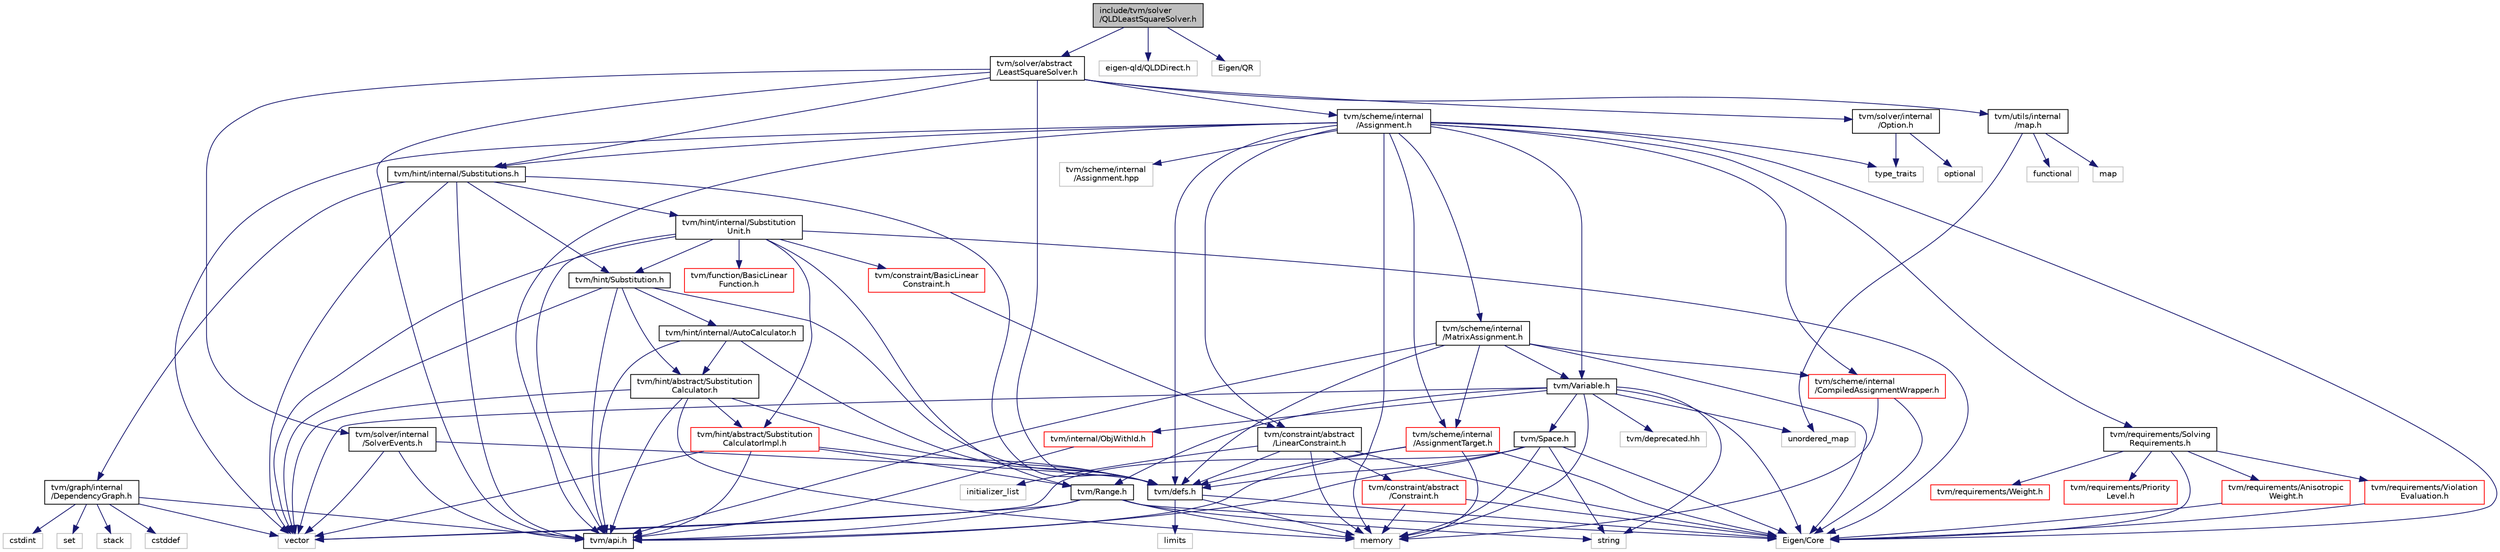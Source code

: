 digraph "include/tvm/solver/QLDLeastSquareSolver.h"
{
 // LATEX_PDF_SIZE
  edge [fontname="Helvetica",fontsize="10",labelfontname="Helvetica",labelfontsize="10"];
  node [fontname="Helvetica",fontsize="10",shape=record];
  Node1 [label="include/tvm/solver\l/QLDLeastSquareSolver.h",height=0.2,width=0.4,color="black", fillcolor="grey75", style="filled", fontcolor="black",tooltip=" "];
  Node1 -> Node2 [color="midnightblue",fontsize="10",style="solid",fontname="Helvetica"];
  Node2 [label="tvm/solver/abstract\l/LeastSquareSolver.h",height=0.2,width=0.4,color="black", fillcolor="white", style="filled",URL="$LeastSquareSolver_8h.html",tooltip=" "];
  Node2 -> Node3 [color="midnightblue",fontsize="10",style="solid",fontname="Helvetica"];
  Node3 [label="tvm/api.h",height=0.2,width=0.4,color="black", fillcolor="white", style="filled",URL="$api_8h.html",tooltip=" "];
  Node2 -> Node4 [color="midnightblue",fontsize="10",style="solid",fontname="Helvetica"];
  Node4 [label="tvm/defs.h",height=0.2,width=0.4,color="black", fillcolor="white", style="filled",URL="$defs_8h.html",tooltip=" "];
  Node4 -> Node5 [color="midnightblue",fontsize="10",style="solid",fontname="Helvetica"];
  Node5 [label="limits",height=0.2,width=0.4,color="grey75", fillcolor="white", style="filled",tooltip=" "];
  Node4 -> Node6 [color="midnightblue",fontsize="10",style="solid",fontname="Helvetica"];
  Node6 [label="memory",height=0.2,width=0.4,color="grey75", fillcolor="white", style="filled",tooltip=" "];
  Node4 -> Node7 [color="midnightblue",fontsize="10",style="solid",fontname="Helvetica"];
  Node7 [label="Eigen/Core",height=0.2,width=0.4,color="grey75", fillcolor="white", style="filled",tooltip=" "];
  Node2 -> Node8 [color="midnightblue",fontsize="10",style="solid",fontname="Helvetica"];
  Node8 [label="tvm/hint/internal/Substitutions.h",height=0.2,width=0.4,color="black", fillcolor="white", style="filled",URL="$Substitutions_8h.html",tooltip=" "];
  Node8 -> Node3 [color="midnightblue",fontsize="10",style="solid",fontname="Helvetica"];
  Node8 -> Node4 [color="midnightblue",fontsize="10",style="solid",fontname="Helvetica"];
  Node8 -> Node9 [color="midnightblue",fontsize="10",style="solid",fontname="Helvetica"];
  Node9 [label="tvm/graph/internal\l/DependencyGraph.h",height=0.2,width=0.4,color="black", fillcolor="white", style="filled",URL="$DependencyGraph_8h.html",tooltip=" "];
  Node9 -> Node3 [color="midnightblue",fontsize="10",style="solid",fontname="Helvetica"];
  Node9 -> Node10 [color="midnightblue",fontsize="10",style="solid",fontname="Helvetica"];
  Node10 [label="cstddef",height=0.2,width=0.4,color="grey75", fillcolor="white", style="filled",tooltip=" "];
  Node9 -> Node11 [color="midnightblue",fontsize="10",style="solid",fontname="Helvetica"];
  Node11 [label="cstdint",height=0.2,width=0.4,color="grey75", fillcolor="white", style="filled",tooltip=" "];
  Node9 -> Node12 [color="midnightblue",fontsize="10",style="solid",fontname="Helvetica"];
  Node12 [label="set",height=0.2,width=0.4,color="grey75", fillcolor="white", style="filled",tooltip=" "];
  Node9 -> Node13 [color="midnightblue",fontsize="10",style="solid",fontname="Helvetica"];
  Node13 [label="stack",height=0.2,width=0.4,color="grey75", fillcolor="white", style="filled",tooltip=" "];
  Node9 -> Node14 [color="midnightblue",fontsize="10",style="solid",fontname="Helvetica"];
  Node14 [label="vector",height=0.2,width=0.4,color="grey75", fillcolor="white", style="filled",tooltip=" "];
  Node8 -> Node15 [color="midnightblue",fontsize="10",style="solid",fontname="Helvetica"];
  Node15 [label="tvm/hint/Substitution.h",height=0.2,width=0.4,color="black", fillcolor="white", style="filled",URL="$Substitution_8h.html",tooltip=" "];
  Node15 -> Node3 [color="midnightblue",fontsize="10",style="solid",fontname="Helvetica"];
  Node15 -> Node4 [color="midnightblue",fontsize="10",style="solid",fontname="Helvetica"];
  Node15 -> Node16 [color="midnightblue",fontsize="10",style="solid",fontname="Helvetica"];
  Node16 [label="tvm/hint/abstract/Substitution\lCalculator.h",height=0.2,width=0.4,color="black", fillcolor="white", style="filled",URL="$SubstitutionCalculator_8h.html",tooltip=" "];
  Node16 -> Node3 [color="midnightblue",fontsize="10",style="solid",fontname="Helvetica"];
  Node16 -> Node4 [color="midnightblue",fontsize="10",style="solid",fontname="Helvetica"];
  Node16 -> Node17 [color="midnightblue",fontsize="10",style="solid",fontname="Helvetica"];
  Node17 [label="tvm/hint/abstract/Substitution\lCalculatorImpl.h",height=0.2,width=0.4,color="red", fillcolor="white", style="filled",URL="$SubstitutionCalculatorImpl_8h.html",tooltip=" "];
  Node17 -> Node3 [color="midnightblue",fontsize="10",style="solid",fontname="Helvetica"];
  Node17 -> Node4 [color="midnightblue",fontsize="10",style="solid",fontname="Helvetica"];
  Node17 -> Node18 [color="midnightblue",fontsize="10",style="solid",fontname="Helvetica"];
  Node18 [label="tvm/Range.h",height=0.2,width=0.4,color="black", fillcolor="white", style="filled",URL="$Range_8h.html",tooltip=" "];
  Node18 -> Node3 [color="midnightblue",fontsize="10",style="solid",fontname="Helvetica"];
  Node18 -> Node7 [color="midnightblue",fontsize="10",style="solid",fontname="Helvetica"];
  Node18 -> Node6 [color="midnightblue",fontsize="10",style="solid",fontname="Helvetica"];
  Node18 -> Node19 [color="midnightblue",fontsize="10",style="solid",fontname="Helvetica"];
  Node19 [label="string",height=0.2,width=0.4,color="grey75", fillcolor="white", style="filled",tooltip=" "];
  Node18 -> Node14 [color="midnightblue",fontsize="10",style="solid",fontname="Helvetica"];
  Node17 -> Node14 [color="midnightblue",fontsize="10",style="solid",fontname="Helvetica"];
  Node16 -> Node6 [color="midnightblue",fontsize="10",style="solid",fontname="Helvetica"];
  Node16 -> Node14 [color="midnightblue",fontsize="10",style="solid",fontname="Helvetica"];
  Node15 -> Node31 [color="midnightblue",fontsize="10",style="solid",fontname="Helvetica"];
  Node31 [label="tvm/hint/internal/AutoCalculator.h",height=0.2,width=0.4,color="black", fillcolor="white", style="filled",URL="$AutoCalculator_8h.html",tooltip=" "];
  Node31 -> Node3 [color="midnightblue",fontsize="10",style="solid",fontname="Helvetica"];
  Node31 -> Node4 [color="midnightblue",fontsize="10",style="solid",fontname="Helvetica"];
  Node31 -> Node16 [color="midnightblue",fontsize="10",style="solid",fontname="Helvetica"];
  Node15 -> Node14 [color="midnightblue",fontsize="10",style="solid",fontname="Helvetica"];
  Node8 -> Node32 [color="midnightblue",fontsize="10",style="solid",fontname="Helvetica"];
  Node32 [label="tvm/hint/internal/Substitution\lUnit.h",height=0.2,width=0.4,color="black", fillcolor="white", style="filled",URL="$SubstitutionUnit_8h.html",tooltip=" "];
  Node32 -> Node3 [color="midnightblue",fontsize="10",style="solid",fontname="Helvetica"];
  Node32 -> Node18 [color="midnightblue",fontsize="10",style="solid",fontname="Helvetica"];
  Node32 -> Node33 [color="midnightblue",fontsize="10",style="solid",fontname="Helvetica"];
  Node33 [label="tvm/constraint/BasicLinear\lConstraint.h",height=0.2,width=0.4,color="red", fillcolor="white", style="filled",URL="$BasicLinearConstraint_8h.html",tooltip=" "];
  Node33 -> Node34 [color="midnightblue",fontsize="10",style="solid",fontname="Helvetica"];
  Node34 [label="tvm/constraint/abstract\l/LinearConstraint.h",height=0.2,width=0.4,color="black", fillcolor="white", style="filled",URL="$LinearConstraint_8h.html",tooltip=" "];
  Node34 -> Node4 [color="midnightblue",fontsize="10",style="solid",fontname="Helvetica"];
  Node34 -> Node35 [color="midnightblue",fontsize="10",style="solid",fontname="Helvetica"];
  Node35 [label="tvm/constraint/abstract\l/Constraint.h",height=0.2,width=0.4,color="red", fillcolor="white", style="filled",URL="$Constraint_8h.html",tooltip=" "];
  Node35 -> Node7 [color="midnightblue",fontsize="10",style="solid",fontname="Helvetica"];
  Node35 -> Node6 [color="midnightblue",fontsize="10",style="solid",fontname="Helvetica"];
  Node34 -> Node7 [color="midnightblue",fontsize="10",style="solid",fontname="Helvetica"];
  Node34 -> Node57 [color="midnightblue",fontsize="10",style="solid",fontname="Helvetica"];
  Node57 [label="initializer_list",height=0.2,width=0.4,color="grey75", fillcolor="white", style="filled",tooltip=" "];
  Node34 -> Node6 [color="midnightblue",fontsize="10",style="solid",fontname="Helvetica"];
  Node32 -> Node58 [color="midnightblue",fontsize="10",style="solid",fontname="Helvetica"];
  Node58 [label="tvm/function/BasicLinear\lFunction.h",height=0.2,width=0.4,color="red", fillcolor="white", style="filled",URL="$BasicLinearFunction_8h.html",tooltip=" "];
  Node32 -> Node15 [color="midnightblue",fontsize="10",style="solid",fontname="Helvetica"];
  Node32 -> Node17 [color="midnightblue",fontsize="10",style="solid",fontname="Helvetica"];
  Node32 -> Node7 [color="midnightblue",fontsize="10",style="solid",fontname="Helvetica"];
  Node32 -> Node14 [color="midnightblue",fontsize="10",style="solid",fontname="Helvetica"];
  Node8 -> Node14 [color="midnightblue",fontsize="10",style="solid",fontname="Helvetica"];
  Node2 -> Node68 [color="midnightblue",fontsize="10",style="solid",fontname="Helvetica"];
  Node68 [label="tvm/scheme/internal\l/Assignment.h",height=0.2,width=0.4,color="black", fillcolor="white", style="filled",URL="$Assignment_8h.html",tooltip=" "];
  Node68 -> Node3 [color="midnightblue",fontsize="10",style="solid",fontname="Helvetica"];
  Node68 -> Node4 [color="midnightblue",fontsize="10",style="solid",fontname="Helvetica"];
  Node68 -> Node43 [color="midnightblue",fontsize="10",style="solid",fontname="Helvetica"];
  Node43 [label="tvm/Variable.h",height=0.2,width=0.4,color="black", fillcolor="white", style="filled",URL="$Variable_8h.html",tooltip=" "];
  Node43 -> Node18 [color="midnightblue",fontsize="10",style="solid",fontname="Helvetica"];
  Node43 -> Node44 [color="midnightblue",fontsize="10",style="solid",fontname="Helvetica"];
  Node44 [label="tvm/Space.h",height=0.2,width=0.4,color="black", fillcolor="white", style="filled",URL="$Space_8h.html",tooltip=" "];
  Node44 -> Node3 [color="midnightblue",fontsize="10",style="solid",fontname="Helvetica"];
  Node44 -> Node4 [color="midnightblue",fontsize="10",style="solid",fontname="Helvetica"];
  Node44 -> Node7 [color="midnightblue",fontsize="10",style="solid",fontname="Helvetica"];
  Node44 -> Node6 [color="midnightblue",fontsize="10",style="solid",fontname="Helvetica"];
  Node44 -> Node19 [color="midnightblue",fontsize="10",style="solid",fontname="Helvetica"];
  Node44 -> Node14 [color="midnightblue",fontsize="10",style="solid",fontname="Helvetica"];
  Node43 -> Node26 [color="midnightblue",fontsize="10",style="solid",fontname="Helvetica"];
  Node26 [label="tvm/internal/ObjWithId.h",height=0.2,width=0.4,color="red", fillcolor="white", style="filled",URL="$ObjWithId_8h.html",tooltip=" "];
  Node26 -> Node3 [color="midnightblue",fontsize="10",style="solid",fontname="Helvetica"];
  Node43 -> Node29 [color="midnightblue",fontsize="10",style="solid",fontname="Helvetica"];
  Node29 [label="tvm/deprecated.hh",height=0.2,width=0.4,color="grey75", fillcolor="white", style="filled",tooltip=" "];
  Node43 -> Node7 [color="midnightblue",fontsize="10",style="solid",fontname="Helvetica"];
  Node43 -> Node6 [color="midnightblue",fontsize="10",style="solid",fontname="Helvetica"];
  Node43 -> Node19 [color="midnightblue",fontsize="10",style="solid",fontname="Helvetica"];
  Node43 -> Node45 [color="midnightblue",fontsize="10",style="solid",fontname="Helvetica"];
  Node45 [label="unordered_map",height=0.2,width=0.4,color="grey75", fillcolor="white", style="filled",tooltip=" "];
  Node43 -> Node14 [color="midnightblue",fontsize="10",style="solid",fontname="Helvetica"];
  Node68 -> Node34 [color="midnightblue",fontsize="10",style="solid",fontname="Helvetica"];
  Node68 -> Node8 [color="midnightblue",fontsize="10",style="solid",fontname="Helvetica"];
  Node68 -> Node69 [color="midnightblue",fontsize="10",style="solid",fontname="Helvetica"];
  Node69 [label="tvm/requirements/Solving\lRequirements.h",height=0.2,width=0.4,color="black", fillcolor="white", style="filled",URL="$SolvingRequirements_8h.html",tooltip=" "];
  Node69 -> Node70 [color="midnightblue",fontsize="10",style="solid",fontname="Helvetica"];
  Node70 [label="tvm/requirements/Anisotropic\lWeight.h",height=0.2,width=0.4,color="red", fillcolor="white", style="filled",URL="$AnisotropicWeight_8h.html",tooltip=" "];
  Node70 -> Node7 [color="midnightblue",fontsize="10",style="solid",fontname="Helvetica"];
  Node69 -> Node76 [color="midnightblue",fontsize="10",style="solid",fontname="Helvetica"];
  Node76 [label="tvm/requirements/Priority\lLevel.h",height=0.2,width=0.4,color="red", fillcolor="white", style="filled",URL="$PriorityLevel_8h.html",tooltip=" "];
  Node69 -> Node77 [color="midnightblue",fontsize="10",style="solid",fontname="Helvetica"];
  Node77 [label="tvm/requirements/Violation\lEvaluation.h",height=0.2,width=0.4,color="red", fillcolor="white", style="filled",URL="$ViolationEvaluation_8h.html",tooltip=" "];
  Node77 -> Node7 [color="midnightblue",fontsize="10",style="solid",fontname="Helvetica"];
  Node69 -> Node78 [color="midnightblue",fontsize="10",style="solid",fontname="Helvetica"];
  Node78 [label="tvm/requirements/Weight.h",height=0.2,width=0.4,color="red", fillcolor="white", style="filled",URL="$Weight_8h.html",tooltip=" "];
  Node69 -> Node7 [color="midnightblue",fontsize="10",style="solid",fontname="Helvetica"];
  Node68 -> Node79 [color="midnightblue",fontsize="10",style="solid",fontname="Helvetica"];
  Node79 [label="tvm/scheme/internal\l/AssignmentTarget.h",height=0.2,width=0.4,color="red", fillcolor="white", style="filled",URL="$AssignmentTarget_8h.html",tooltip=" "];
  Node79 -> Node3 [color="midnightblue",fontsize="10",style="solid",fontname="Helvetica"];
  Node79 -> Node4 [color="midnightblue",fontsize="10",style="solid",fontname="Helvetica"];
  Node79 -> Node7 [color="midnightblue",fontsize="10",style="solid",fontname="Helvetica"];
  Node79 -> Node6 [color="midnightblue",fontsize="10",style="solid",fontname="Helvetica"];
  Node68 -> Node80 [color="midnightblue",fontsize="10",style="solid",fontname="Helvetica"];
  Node80 [label="tvm/scheme/internal\l/CompiledAssignmentWrapper.h",height=0.2,width=0.4,color="red", fillcolor="white", style="filled",URL="$CompiledAssignmentWrapper_8h.html",tooltip=" "];
  Node80 -> Node7 [color="midnightblue",fontsize="10",style="solid",fontname="Helvetica"];
  Node80 -> Node6 [color="midnightblue",fontsize="10",style="solid",fontname="Helvetica"];
  Node68 -> Node83 [color="midnightblue",fontsize="10",style="solid",fontname="Helvetica"];
  Node83 [label="tvm/scheme/internal\l/MatrixAssignment.h",height=0.2,width=0.4,color="black", fillcolor="white", style="filled",URL="$MatrixAssignment_8h.html",tooltip=" "];
  Node83 -> Node3 [color="midnightblue",fontsize="10",style="solid",fontname="Helvetica"];
  Node83 -> Node4 [color="midnightblue",fontsize="10",style="solid",fontname="Helvetica"];
  Node83 -> Node43 [color="midnightblue",fontsize="10",style="solid",fontname="Helvetica"];
  Node83 -> Node79 [color="midnightblue",fontsize="10",style="solid",fontname="Helvetica"];
  Node83 -> Node80 [color="midnightblue",fontsize="10",style="solid",fontname="Helvetica"];
  Node83 -> Node7 [color="midnightblue",fontsize="10",style="solid",fontname="Helvetica"];
  Node68 -> Node7 [color="midnightblue",fontsize="10",style="solid",fontname="Helvetica"];
  Node68 -> Node6 [color="midnightblue",fontsize="10",style="solid",fontname="Helvetica"];
  Node68 -> Node25 [color="midnightblue",fontsize="10",style="solid",fontname="Helvetica"];
  Node25 [label="type_traits",height=0.2,width=0.4,color="grey75", fillcolor="white", style="filled",tooltip=" "];
  Node68 -> Node14 [color="midnightblue",fontsize="10",style="solid",fontname="Helvetica"];
  Node68 -> Node84 [color="midnightblue",fontsize="10",style="solid",fontname="Helvetica"];
  Node84 [label="tvm/scheme/internal\l/Assignment.hpp",height=0.2,width=0.4,color="grey75", fillcolor="white", style="filled",tooltip=" "];
  Node2 -> Node85 [color="midnightblue",fontsize="10",style="solid",fontname="Helvetica"];
  Node85 [label="tvm/solver/internal\l/Option.h",height=0.2,width=0.4,color="black", fillcolor="white", style="filled",URL="$Option_8h.html",tooltip=" "];
  Node85 -> Node86 [color="midnightblue",fontsize="10",style="solid",fontname="Helvetica"];
  Node86 [label="optional",height=0.2,width=0.4,color="grey75", fillcolor="white", style="filled",tooltip=" "];
  Node85 -> Node25 [color="midnightblue",fontsize="10",style="solid",fontname="Helvetica"];
  Node2 -> Node87 [color="midnightblue",fontsize="10",style="solid",fontname="Helvetica"];
  Node87 [label="tvm/solver/internal\l/SolverEvents.h",height=0.2,width=0.4,color="black", fillcolor="white", style="filled",URL="$SolverEvents_8h.html",tooltip=" "];
  Node87 -> Node3 [color="midnightblue",fontsize="10",style="solid",fontname="Helvetica"];
  Node87 -> Node4 [color="midnightblue",fontsize="10",style="solid",fontname="Helvetica"];
  Node87 -> Node14 [color="midnightblue",fontsize="10",style="solid",fontname="Helvetica"];
  Node2 -> Node55 [color="midnightblue",fontsize="10",style="solid",fontname="Helvetica"];
  Node55 [label="tvm/utils/internal\l/map.h",height=0.2,width=0.4,color="black", fillcolor="white", style="filled",URL="$map_8h.html",tooltip=" "];
  Node55 -> Node52 [color="midnightblue",fontsize="10",style="solid",fontname="Helvetica"];
  Node52 [label="functional",height=0.2,width=0.4,color="grey75", fillcolor="white", style="filled",tooltip=" "];
  Node55 -> Node30 [color="midnightblue",fontsize="10",style="solid",fontname="Helvetica"];
  Node30 [label="map",height=0.2,width=0.4,color="grey75", fillcolor="white", style="filled",tooltip=" "];
  Node55 -> Node45 [color="midnightblue",fontsize="10",style="solid",fontname="Helvetica"];
  Node1 -> Node88 [color="midnightblue",fontsize="10",style="solid",fontname="Helvetica"];
  Node88 [label="eigen-qld/QLDDirect.h",height=0.2,width=0.4,color="grey75", fillcolor="white", style="filled",tooltip=" "];
  Node1 -> Node89 [color="midnightblue",fontsize="10",style="solid",fontname="Helvetica"];
  Node89 [label="Eigen/QR",height=0.2,width=0.4,color="grey75", fillcolor="white", style="filled",tooltip=" "];
}
